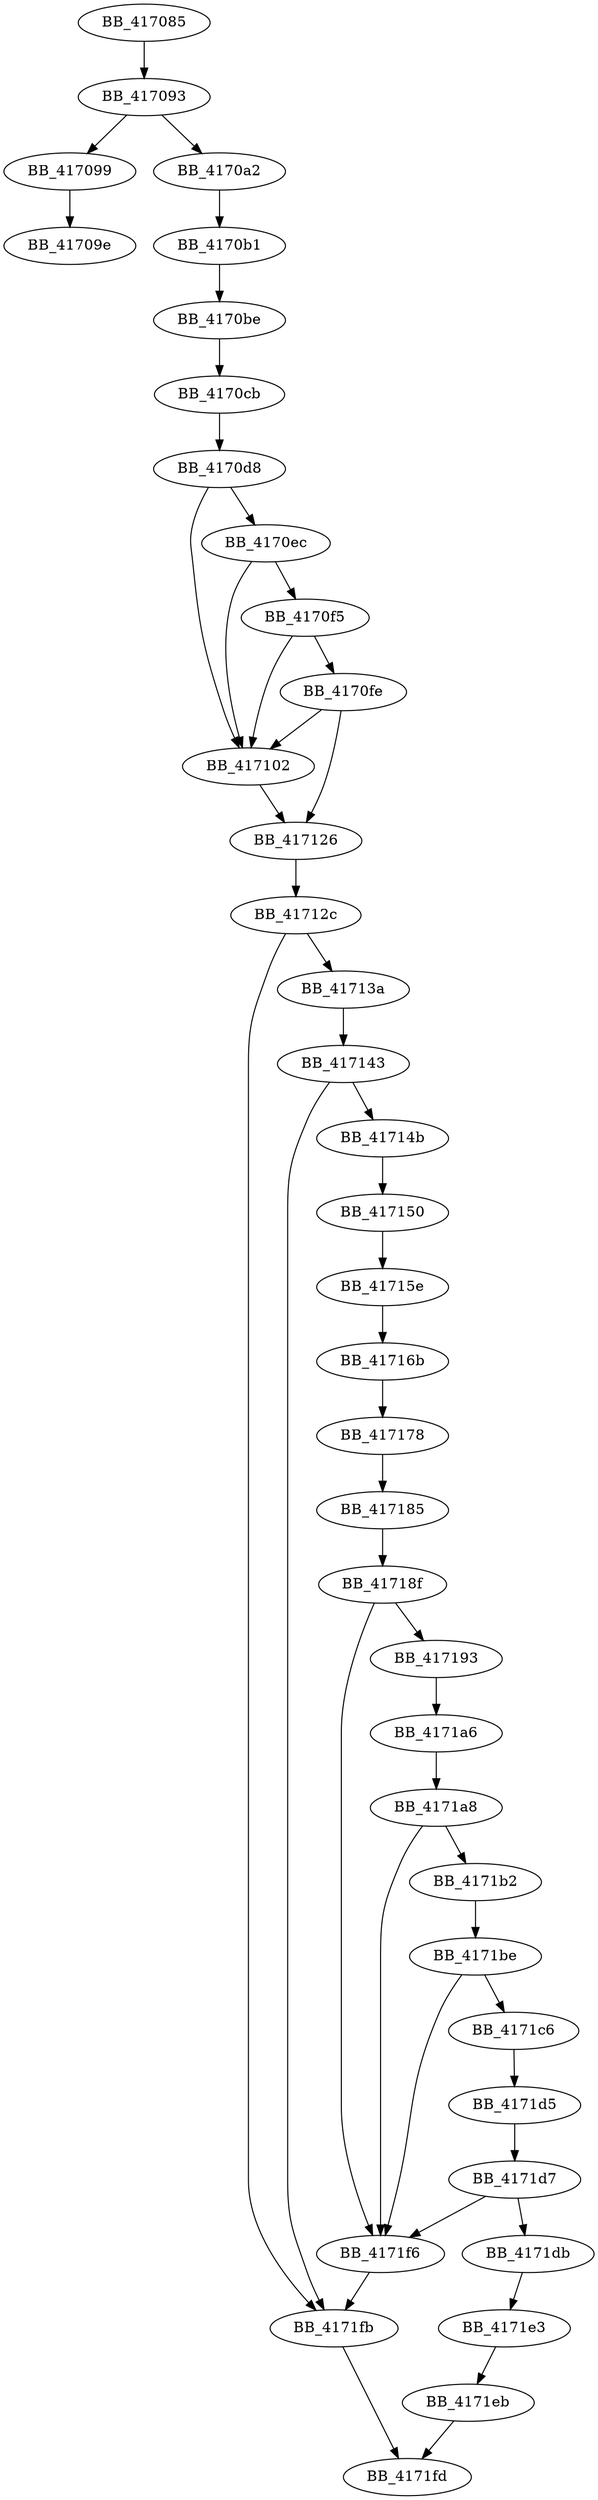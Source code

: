 DiGraph __mtinit{
BB_417085->BB_417093
BB_417093->BB_417099
BB_417093->BB_4170a2
BB_417099->BB_41709e
BB_4170a2->BB_4170b1
BB_4170b1->BB_4170be
BB_4170be->BB_4170cb
BB_4170cb->BB_4170d8
BB_4170d8->BB_4170ec
BB_4170d8->BB_417102
BB_4170ec->BB_4170f5
BB_4170ec->BB_417102
BB_4170f5->BB_4170fe
BB_4170f5->BB_417102
BB_4170fe->BB_417102
BB_4170fe->BB_417126
BB_417102->BB_417126
BB_417126->BB_41712c
BB_41712c->BB_41713a
BB_41712c->BB_4171fb
BB_41713a->BB_417143
BB_417143->BB_41714b
BB_417143->BB_4171fb
BB_41714b->BB_417150
BB_417150->BB_41715e
BB_41715e->BB_41716b
BB_41716b->BB_417178
BB_417178->BB_417185
BB_417185->BB_41718f
BB_41718f->BB_417193
BB_41718f->BB_4171f6
BB_417193->BB_4171a6
BB_4171a6->BB_4171a8
BB_4171a8->BB_4171b2
BB_4171a8->BB_4171f6
BB_4171b2->BB_4171be
BB_4171be->BB_4171c6
BB_4171be->BB_4171f6
BB_4171c6->BB_4171d5
BB_4171d5->BB_4171d7
BB_4171d7->BB_4171db
BB_4171d7->BB_4171f6
BB_4171db->BB_4171e3
BB_4171e3->BB_4171eb
BB_4171eb->BB_4171fd
BB_4171f6->BB_4171fb
BB_4171fb->BB_4171fd
}
